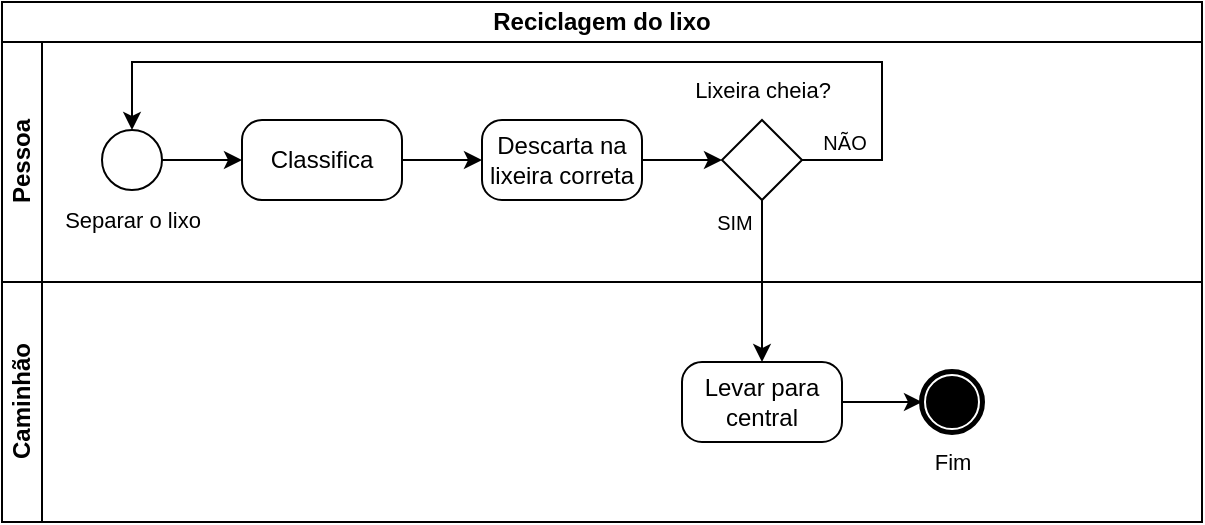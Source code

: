 <mxfile version="21.3.8" type="github">
  <diagram name="Página-1" id="WE_3iRQrvajw1jwN0oiG">
    <mxGraphModel dx="880" dy="442" grid="1" gridSize="10" guides="1" tooltips="1" connect="1" arrows="1" fold="1" page="1" pageScale="1" pageWidth="827" pageHeight="1169" math="0" shadow="0">
      <root>
        <mxCell id="0" />
        <mxCell id="1" parent="0" />
        <mxCell id="JBDT6DxspvK0qAYj9MmD-1" value="Reciclagem do lixo" style="swimlane;html=1;childLayout=stackLayout;resizeParent=1;resizeParentMax=0;horizontal=1;startSize=20;horizontalStack=0;whiteSpace=wrap;" vertex="1" parent="1">
          <mxGeometry x="80" y="40" width="600" height="260" as="geometry" />
        </mxCell>
        <mxCell id="JBDT6DxspvK0qAYj9MmD-2" value="Pessoa" style="swimlane;html=1;startSize=20;horizontal=0;" vertex="1" parent="JBDT6DxspvK0qAYj9MmD-1">
          <mxGeometry y="20" width="600" height="120" as="geometry" />
        </mxCell>
        <mxCell id="JBDT6DxspvK0qAYj9MmD-11" style="edgeStyle=orthogonalEdgeStyle;rounded=0;orthogonalLoop=1;jettySize=auto;html=1;entryX=0;entryY=0.5;entryDx=0;entryDy=0;entryPerimeter=0;" edge="1" parent="JBDT6DxspvK0qAYj9MmD-2" source="JBDT6DxspvK0qAYj9MmD-5" target="JBDT6DxspvK0qAYj9MmD-10">
          <mxGeometry relative="1" as="geometry" />
        </mxCell>
        <mxCell id="JBDT6DxspvK0qAYj9MmD-5" value="" style="points=[[0.145,0.145,0],[0.5,0,0],[0.855,0.145,0],[1,0.5,0],[0.855,0.855,0],[0.5,1,0],[0.145,0.855,0],[0,0.5,0]];shape=mxgraph.bpmn.event;html=1;verticalLabelPosition=bottom;labelBackgroundColor=#ffffff;verticalAlign=top;align=center;perimeter=ellipsePerimeter;outlineConnect=0;aspect=fixed;outline=standard;symbol=general;" vertex="1" parent="JBDT6DxspvK0qAYj9MmD-2">
          <mxGeometry x="50" y="44" width="30" height="30" as="geometry" />
        </mxCell>
        <mxCell id="JBDT6DxspvK0qAYj9MmD-13" style="edgeStyle=orthogonalEdgeStyle;rounded=0;orthogonalLoop=1;jettySize=auto;html=1;exitX=1;exitY=0.5;exitDx=0;exitDy=0;exitPerimeter=0;entryX=0;entryY=0.5;entryDx=0;entryDy=0;entryPerimeter=0;" edge="1" parent="JBDT6DxspvK0qAYj9MmD-2" source="JBDT6DxspvK0qAYj9MmD-10" target="JBDT6DxspvK0qAYj9MmD-12">
          <mxGeometry relative="1" as="geometry" />
        </mxCell>
        <mxCell id="JBDT6DxspvK0qAYj9MmD-10" value="Classifica" style="points=[[0.25,0,0],[0.5,0,0],[0.75,0,0],[1,0.25,0],[1,0.5,0],[1,0.75,0],[0.75,1,0],[0.5,1,0],[0.25,1,0],[0,0.75,0],[0,0.5,0],[0,0.25,0]];shape=mxgraph.bpmn.task;whiteSpace=wrap;rectStyle=rounded;size=10;html=1;container=1;expand=0;collapsible=0;taskMarker=abstract;" vertex="1" parent="JBDT6DxspvK0qAYj9MmD-2">
          <mxGeometry x="120" y="39" width="80" height="40" as="geometry" />
        </mxCell>
        <mxCell id="JBDT6DxspvK0qAYj9MmD-15" style="edgeStyle=orthogonalEdgeStyle;rounded=0;orthogonalLoop=1;jettySize=auto;html=1;exitX=1;exitY=0.5;exitDx=0;exitDy=0;exitPerimeter=0;entryX=0;entryY=0.5;entryDx=0;entryDy=0;entryPerimeter=0;" edge="1" parent="JBDT6DxspvK0qAYj9MmD-2" source="JBDT6DxspvK0qAYj9MmD-12" target="JBDT6DxspvK0qAYj9MmD-14">
          <mxGeometry relative="1" as="geometry" />
        </mxCell>
        <mxCell id="JBDT6DxspvK0qAYj9MmD-12" value="Descarta na lixeira correta" style="points=[[0.25,0,0],[0.5,0,0],[0.75,0,0],[1,0.25,0],[1,0.5,0],[1,0.75,0],[0.75,1,0],[0.5,1,0],[0.25,1,0],[0,0.75,0],[0,0.5,0],[0,0.25,0]];shape=mxgraph.bpmn.task;whiteSpace=wrap;rectStyle=rounded;size=10;html=1;container=1;expand=0;collapsible=0;taskMarker=abstract;" vertex="1" parent="JBDT6DxspvK0qAYj9MmD-2">
          <mxGeometry x="240" y="39" width="80" height="40" as="geometry" />
        </mxCell>
        <mxCell id="JBDT6DxspvK0qAYj9MmD-20" style="edgeStyle=orthogonalEdgeStyle;rounded=0;orthogonalLoop=1;jettySize=auto;html=1;exitX=1;exitY=0.5;exitDx=0;exitDy=0;exitPerimeter=0;entryX=0.5;entryY=0;entryDx=0;entryDy=0;entryPerimeter=0;" edge="1" parent="JBDT6DxspvK0qAYj9MmD-2" source="JBDT6DxspvK0qAYj9MmD-14" target="JBDT6DxspvK0qAYj9MmD-5">
          <mxGeometry relative="1" as="geometry">
            <Array as="points">
              <mxPoint x="440" y="59" />
              <mxPoint x="440" y="10" />
              <mxPoint x="65" y="10" />
            </Array>
          </mxGeometry>
        </mxCell>
        <mxCell id="JBDT6DxspvK0qAYj9MmD-14" value="" style="points=[[0.25,0.25,0],[0.5,0,0],[0.75,0.25,0],[1,0.5,0],[0.75,0.75,0],[0.5,1,0],[0.25,0.75,0],[0,0.5,0]];shape=mxgraph.bpmn.gateway2;html=1;verticalLabelPosition=bottom;labelBackgroundColor=#ffffff;verticalAlign=top;align=center;perimeter=rhombusPerimeter;outlineConnect=0;outline=none;symbol=none;" vertex="1" parent="JBDT6DxspvK0qAYj9MmD-2">
          <mxGeometry x="360" y="39" width="40" height="40" as="geometry" />
        </mxCell>
        <mxCell id="JBDT6DxspvK0qAYj9MmD-16" value="&lt;font style=&quot;font-size: 11px;&quot;&gt;Lixeira cheia?&lt;/font&gt;" style="text;html=1;align=center;verticalAlign=middle;resizable=0;points=[];autosize=1;strokeColor=none;fillColor=none;" vertex="1" parent="JBDT6DxspvK0qAYj9MmD-2">
          <mxGeometry x="335" y="9" width="90" height="30" as="geometry" />
        </mxCell>
        <mxCell id="JBDT6DxspvK0qAYj9MmD-17" value="&lt;font style=&quot;font-size: 11px;&quot;&gt;Separar o lixo&lt;/font&gt;" style="text;html=1;align=center;verticalAlign=middle;resizable=0;points=[];autosize=1;strokeColor=none;fillColor=none;" vertex="1" parent="JBDT6DxspvK0qAYj9MmD-2">
          <mxGeometry x="20" y="74" width="90" height="30" as="geometry" />
        </mxCell>
        <mxCell id="JBDT6DxspvK0qAYj9MmD-23" value="&lt;font style=&quot;font-size: 10px;&quot;&gt;NÃO&lt;/font&gt;" style="text;html=1;align=center;verticalAlign=middle;resizable=0;points=[];autosize=1;strokeColor=none;fillColor=none;" vertex="1" parent="JBDT6DxspvK0qAYj9MmD-2">
          <mxGeometry x="396" y="35" width="50" height="30" as="geometry" />
        </mxCell>
        <mxCell id="JBDT6DxspvK0qAYj9MmD-24" value="&lt;font style=&quot;font-size: 10px;&quot;&gt;SIM&lt;/font&gt;" style="text;html=1;align=center;verticalAlign=middle;resizable=0;points=[];autosize=1;strokeColor=none;fillColor=none;" vertex="1" parent="JBDT6DxspvK0qAYj9MmD-2">
          <mxGeometry x="346" y="75" width="40" height="30" as="geometry" />
        </mxCell>
        <mxCell id="JBDT6DxspvK0qAYj9MmD-3" value="Caminhão" style="swimlane;html=1;startSize=20;horizontal=0;" vertex="1" parent="JBDT6DxspvK0qAYj9MmD-1">
          <mxGeometry y="140" width="600" height="120" as="geometry" />
        </mxCell>
        <mxCell id="JBDT6DxspvK0qAYj9MmD-22" style="edgeStyle=orthogonalEdgeStyle;rounded=0;orthogonalLoop=1;jettySize=auto;html=1;exitX=1;exitY=0.5;exitDx=0;exitDy=0;exitPerimeter=0;entryX=0;entryY=0.5;entryDx=0;entryDy=0;entryPerimeter=0;" edge="1" parent="JBDT6DxspvK0qAYj9MmD-3" source="JBDT6DxspvK0qAYj9MmD-18" target="JBDT6DxspvK0qAYj9MmD-21">
          <mxGeometry relative="1" as="geometry" />
        </mxCell>
        <mxCell id="JBDT6DxspvK0qAYj9MmD-18" value="Levar para central" style="points=[[0.25,0,0],[0.5,0,0],[0.75,0,0],[1,0.25,0],[1,0.5,0],[1,0.75,0],[0.75,1,0],[0.5,1,0],[0.25,1,0],[0,0.75,0],[0,0.5,0],[0,0.25,0]];shape=mxgraph.bpmn.task;whiteSpace=wrap;rectStyle=rounded;size=10;html=1;container=1;expand=0;collapsible=0;taskMarker=abstract;" vertex="1" parent="JBDT6DxspvK0qAYj9MmD-3">
          <mxGeometry x="340" y="40" width="80" height="40" as="geometry" />
        </mxCell>
        <mxCell id="JBDT6DxspvK0qAYj9MmD-21" value="" style="points=[[0.145,0.145,0],[0.5,0,0],[0.855,0.145,0],[1,0.5,0],[0.855,0.855,0],[0.5,1,0],[0.145,0.855,0],[0,0.5,0]];shape=mxgraph.bpmn.event;html=1;verticalLabelPosition=bottom;labelBackgroundColor=#ffffff;verticalAlign=top;align=center;perimeter=ellipsePerimeter;outlineConnect=0;aspect=fixed;outline=end;symbol=terminate;" vertex="1" parent="JBDT6DxspvK0qAYj9MmD-3">
          <mxGeometry x="460" y="45" width="30" height="30" as="geometry" />
        </mxCell>
        <mxCell id="JBDT6DxspvK0qAYj9MmD-25" value="&lt;font style=&quot;font-size: 11px;&quot;&gt;Fim&lt;/font&gt;" style="text;html=1;align=center;verticalAlign=middle;resizable=0;points=[];autosize=1;strokeColor=none;fillColor=none;" vertex="1" parent="JBDT6DxspvK0qAYj9MmD-3">
          <mxGeometry x="455" y="75" width="40" height="30" as="geometry" />
        </mxCell>
        <mxCell id="JBDT6DxspvK0qAYj9MmD-19" style="edgeStyle=orthogonalEdgeStyle;rounded=0;orthogonalLoop=1;jettySize=auto;html=1;exitX=0.5;exitY=1;exitDx=0;exitDy=0;exitPerimeter=0;entryX=0.5;entryY=0;entryDx=0;entryDy=0;entryPerimeter=0;" edge="1" parent="JBDT6DxspvK0qAYj9MmD-1" source="JBDT6DxspvK0qAYj9MmD-14" target="JBDT6DxspvK0qAYj9MmD-18">
          <mxGeometry relative="1" as="geometry" />
        </mxCell>
      </root>
    </mxGraphModel>
  </diagram>
</mxfile>
